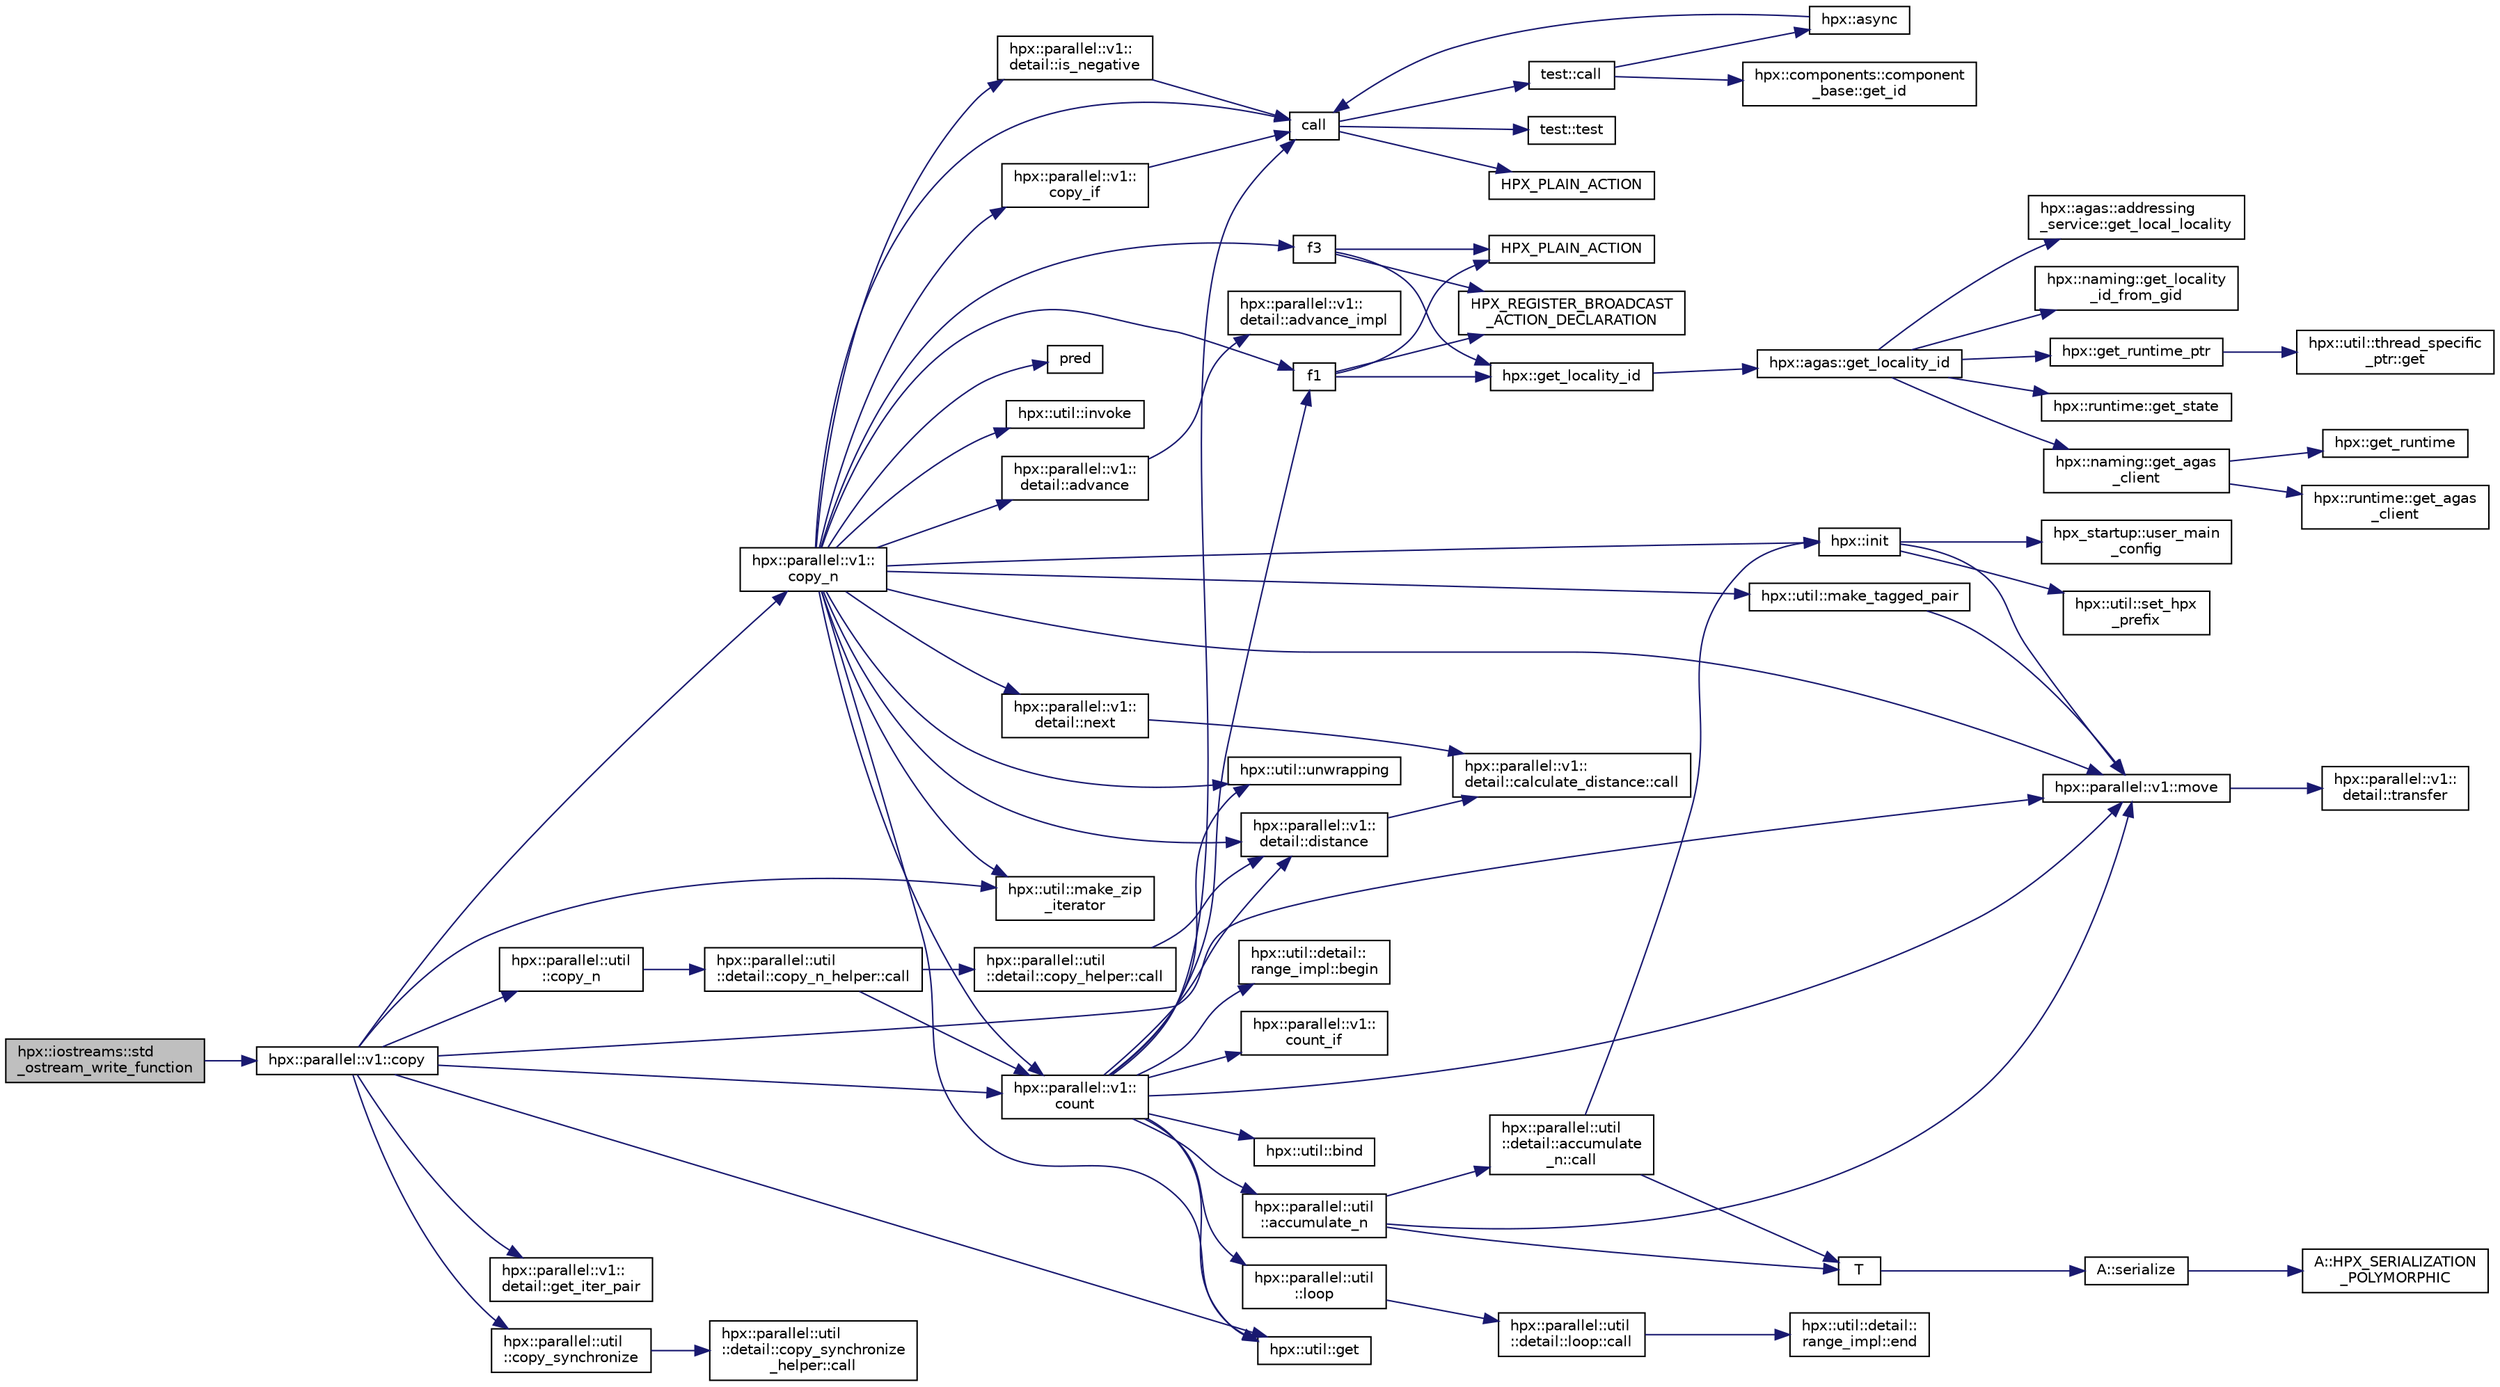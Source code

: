 digraph "hpx::iostreams::std_ostream_write_function"
{
  edge [fontname="Helvetica",fontsize="10",labelfontname="Helvetica",labelfontsize="10"];
  node [fontname="Helvetica",fontsize="10",shape=record];
  rankdir="LR";
  Node736 [label="hpx::iostreams::std\l_ostream_write_function",height=0.2,width=0.4,color="black", fillcolor="grey75", style="filled", fontcolor="black"];
  Node736 -> Node737 [color="midnightblue",fontsize="10",style="solid",fontname="Helvetica"];
  Node737 [label="hpx::parallel::v1::copy",height=0.2,width=0.4,color="black", fillcolor="white", style="filled",URL="$db/db9/namespacehpx_1_1parallel_1_1v1.html#a502f993845638113034b4a1629b7a3c7"];
  Node737 -> Node738 [color="midnightblue",fontsize="10",style="solid",fontname="Helvetica"];
  Node738 [label="hpx::parallel::v1::\lcopy_n",height=0.2,width=0.4,color="black", fillcolor="white", style="filled",URL="$db/db9/namespacehpx_1_1parallel_1_1v1.html#a62b381b00123e950f7cd81ae9b16c4a6"];
  Node738 -> Node739 [color="midnightblue",fontsize="10",style="solid",fontname="Helvetica"];
  Node739 [label="hpx::util::make_tagged_pair",height=0.2,width=0.4,color="black", fillcolor="white", style="filled",URL="$df/dad/namespacehpx_1_1util.html#afa71e8b7f4f559051a5ff14a508c543c"];
  Node739 -> Node740 [color="midnightblue",fontsize="10",style="solid",fontname="Helvetica"];
  Node740 [label="hpx::parallel::v1::move",height=0.2,width=0.4,color="black", fillcolor="white", style="filled",URL="$db/db9/namespacehpx_1_1parallel_1_1v1.html#aa7c4ede081ce786c9d1eb1adff495cfc"];
  Node740 -> Node741 [color="midnightblue",fontsize="10",style="solid",fontname="Helvetica"];
  Node741 [label="hpx::parallel::v1::\ldetail::transfer",height=0.2,width=0.4,color="black", fillcolor="white", style="filled",URL="$d2/ddd/namespacehpx_1_1parallel_1_1v1_1_1detail.html#ab1b56a05e1885ca7cc7ffa1804dd2f3c"];
  Node738 -> Node742 [color="midnightblue",fontsize="10",style="solid",fontname="Helvetica"];
  Node742 [label="hpx::parallel::v1::\ldetail::is_negative",height=0.2,width=0.4,color="black", fillcolor="white", style="filled",URL="$d2/ddd/namespacehpx_1_1parallel_1_1v1_1_1detail.html#adf2e40fc4b20ad0fd442ee3118a4d527"];
  Node742 -> Node743 [color="midnightblue",fontsize="10",style="solid",fontname="Helvetica"];
  Node743 [label="call",height=0.2,width=0.4,color="black", fillcolor="white", style="filled",URL="$d2/d67/promise__1620_8cpp.html#a58357f0b82bc761e1d0b9091ed563a70"];
  Node743 -> Node744 [color="midnightblue",fontsize="10",style="solid",fontname="Helvetica"];
  Node744 [label="test::test",height=0.2,width=0.4,color="black", fillcolor="white", style="filled",URL="$d8/d89/structtest.html#ab42d5ece712d716b04cb3f686f297a26"];
  Node743 -> Node745 [color="midnightblue",fontsize="10",style="solid",fontname="Helvetica"];
  Node745 [label="HPX_PLAIN_ACTION",height=0.2,width=0.4,color="black", fillcolor="white", style="filled",URL="$d2/d67/promise__1620_8cpp.html#ab96aab827a4b1fcaf66cfe0ba83fef23"];
  Node743 -> Node746 [color="midnightblue",fontsize="10",style="solid",fontname="Helvetica"];
  Node746 [label="test::call",height=0.2,width=0.4,color="black", fillcolor="white", style="filled",URL="$d8/d89/structtest.html#aeb29e7ed6518b9426ccf1344c52620ae"];
  Node746 -> Node747 [color="midnightblue",fontsize="10",style="solid",fontname="Helvetica"];
  Node747 [label="hpx::async",height=0.2,width=0.4,color="black", fillcolor="white", style="filled",URL="$d8/d83/namespacehpx.html#acb7d8e37b73b823956ce144f9a57eaa4"];
  Node747 -> Node743 [color="midnightblue",fontsize="10",style="solid",fontname="Helvetica"];
  Node746 -> Node748 [color="midnightblue",fontsize="10",style="solid",fontname="Helvetica"];
  Node748 [label="hpx::components::component\l_base::get_id",height=0.2,width=0.4,color="black", fillcolor="white", style="filled",URL="$d2/de6/classhpx_1_1components_1_1component__base.html#a4c8fd93514039bdf01c48d66d82b19cd"];
  Node738 -> Node749 [color="midnightblue",fontsize="10",style="solid",fontname="Helvetica"];
  Node749 [label="hpx::util::get",height=0.2,width=0.4,color="black", fillcolor="white", style="filled",URL="$df/dad/namespacehpx_1_1util.html#a5cbd3c41f03f4d4acaedaa4777e3cc02"];
  Node738 -> Node743 [color="midnightblue",fontsize="10",style="solid",fontname="Helvetica"];
  Node738 -> Node750 [color="midnightblue",fontsize="10",style="solid",fontname="Helvetica"];
  Node750 [label="pred",height=0.2,width=0.4,color="black", fillcolor="white", style="filled",URL="$dc/d8b/cxx11__std__thread_8cpp.html#a31ff3168522b47b050989c5e07dd8408"];
  Node738 -> Node751 [color="midnightblue",fontsize="10",style="solid",fontname="Helvetica"];
  Node751 [label="hpx::util::invoke",height=0.2,width=0.4,color="black", fillcolor="white", style="filled",URL="$df/dad/namespacehpx_1_1util.html#a9ed3f52b36e725e476dbf5099134ed3d"];
  Node738 -> Node752 [color="midnightblue",fontsize="10",style="solid",fontname="Helvetica"];
  Node752 [label="hpx::parallel::v1::\lcopy_if",height=0.2,width=0.4,color="black", fillcolor="white", style="filled",URL="$db/db9/namespacehpx_1_1parallel_1_1v1.html#a9a749519e8f71f886d23aecb6ceaaf8a"];
  Node752 -> Node743 [color="midnightblue",fontsize="10",style="solid",fontname="Helvetica"];
  Node738 -> Node753 [color="midnightblue",fontsize="10",style="solid",fontname="Helvetica"];
  Node753 [label="hpx::parallel::v1::\lcount",height=0.2,width=0.4,color="black", fillcolor="white", style="filled",URL="$db/db9/namespacehpx_1_1parallel_1_1v1.html#a19d058114a2bd44801aab4176b188e23"];
  Node753 -> Node754 [color="midnightblue",fontsize="10",style="solid",fontname="Helvetica"];
  Node754 [label="hpx::parallel::v1::\lcount_if",height=0.2,width=0.4,color="black", fillcolor="white", style="filled",URL="$db/db9/namespacehpx_1_1parallel_1_1v1.html#ad836ff017ec208c2d6388a9b47b05ce0"];
  Node753 -> Node755 [color="midnightblue",fontsize="10",style="solid",fontname="Helvetica"];
  Node755 [label="f1",height=0.2,width=0.4,color="black", fillcolor="white", style="filled",URL="$d8/d8b/broadcast_8cpp.html#a1751fbd41f2529b84514a9dbd767959a"];
  Node755 -> Node756 [color="midnightblue",fontsize="10",style="solid",fontname="Helvetica"];
  Node756 [label="hpx::get_locality_id",height=0.2,width=0.4,color="black", fillcolor="white", style="filled",URL="$d8/d83/namespacehpx.html#a158d7c54a657bb364c1704033010697b",tooltip="Return the number of the locality this function is being called from. "];
  Node756 -> Node757 [color="midnightblue",fontsize="10",style="solid",fontname="Helvetica"];
  Node757 [label="hpx::agas::get_locality_id",height=0.2,width=0.4,color="black", fillcolor="white", style="filled",URL="$dc/d54/namespacehpx_1_1agas.html#a491cc2ddecdf0f1a9129900caa6a4d3e"];
  Node757 -> Node758 [color="midnightblue",fontsize="10",style="solid",fontname="Helvetica"];
  Node758 [label="hpx::get_runtime_ptr",height=0.2,width=0.4,color="black", fillcolor="white", style="filled",URL="$d8/d83/namespacehpx.html#af29daf2bb3e01b4d6495a1742b6cce64"];
  Node758 -> Node759 [color="midnightblue",fontsize="10",style="solid",fontname="Helvetica"];
  Node759 [label="hpx::util::thread_specific\l_ptr::get",height=0.2,width=0.4,color="black", fillcolor="white", style="filled",URL="$d4/d4c/structhpx_1_1util_1_1thread__specific__ptr.html#a3b27d8520710478aa41d1f74206bdba9"];
  Node757 -> Node760 [color="midnightblue",fontsize="10",style="solid",fontname="Helvetica"];
  Node760 [label="hpx::runtime::get_state",height=0.2,width=0.4,color="black", fillcolor="white", style="filled",URL="$d0/d7b/classhpx_1_1runtime.html#ab405f80e060dac95d624520f38b0524c"];
  Node757 -> Node761 [color="midnightblue",fontsize="10",style="solid",fontname="Helvetica"];
  Node761 [label="hpx::naming::get_agas\l_client",height=0.2,width=0.4,color="black", fillcolor="white", style="filled",URL="$d4/dc9/namespacehpx_1_1naming.html#a0408fffd5d34b620712a801b0ae3b032"];
  Node761 -> Node762 [color="midnightblue",fontsize="10",style="solid",fontname="Helvetica"];
  Node762 [label="hpx::get_runtime",height=0.2,width=0.4,color="black", fillcolor="white", style="filled",URL="$d8/d83/namespacehpx.html#aef902cc6c7dd3b9fbadf34d1e850a070"];
  Node761 -> Node763 [color="midnightblue",fontsize="10",style="solid",fontname="Helvetica"];
  Node763 [label="hpx::runtime::get_agas\l_client",height=0.2,width=0.4,color="black", fillcolor="white", style="filled",URL="$d0/d7b/classhpx_1_1runtime.html#aeb5dddd30d6b9861669af8ad44d1a96a"];
  Node757 -> Node764 [color="midnightblue",fontsize="10",style="solid",fontname="Helvetica"];
  Node764 [label="hpx::agas::addressing\l_service::get_local_locality",height=0.2,width=0.4,color="black", fillcolor="white", style="filled",URL="$db/d58/structhpx_1_1agas_1_1addressing__service.html#ab52c19a37c2a7a006c6c15f90ad0539c"];
  Node757 -> Node765 [color="midnightblue",fontsize="10",style="solid",fontname="Helvetica"];
  Node765 [label="hpx::naming::get_locality\l_id_from_gid",height=0.2,width=0.4,color="black", fillcolor="white", style="filled",URL="$d4/dc9/namespacehpx_1_1naming.html#a7fd43037784560bd04fda9b49e33529f"];
  Node755 -> Node766 [color="midnightblue",fontsize="10",style="solid",fontname="Helvetica"];
  Node766 [label="HPX_PLAIN_ACTION",height=0.2,width=0.4,color="black", fillcolor="white", style="filled",URL="$d8/d8b/broadcast_8cpp.html#a19685a0394ce6a99351f7a679f6eeefc"];
  Node755 -> Node767 [color="midnightblue",fontsize="10",style="solid",fontname="Helvetica"];
  Node767 [label="HPX_REGISTER_BROADCAST\l_ACTION_DECLARATION",height=0.2,width=0.4,color="black", fillcolor="white", style="filled",URL="$d7/d38/addressing__service_8cpp.html#a573d764d9cb34eec46a4bdffcf07875f"];
  Node753 -> Node768 [color="midnightblue",fontsize="10",style="solid",fontname="Helvetica"];
  Node768 [label="hpx::parallel::util\l::loop",height=0.2,width=0.4,color="black", fillcolor="white", style="filled",URL="$df/dc6/namespacehpx_1_1parallel_1_1util.html#a3f434e00f42929aac85debb8c5782213"];
  Node768 -> Node769 [color="midnightblue",fontsize="10",style="solid",fontname="Helvetica"];
  Node769 [label="hpx::parallel::util\l::detail::loop::call",height=0.2,width=0.4,color="black", fillcolor="white", style="filled",URL="$da/d06/structhpx_1_1parallel_1_1util_1_1detail_1_1loop.html#a5c5e8dbda782f09cdb7bc2509e3bf09e"];
  Node769 -> Node770 [color="midnightblue",fontsize="10",style="solid",fontname="Helvetica"];
  Node770 [label="hpx::util::detail::\lrange_impl::end",height=0.2,width=0.4,color="black", fillcolor="white", style="filled",URL="$d4/d4a/namespacehpx_1_1util_1_1detail_1_1range__impl.html#afb2ea48b0902f52ee4d8b764807b4316"];
  Node753 -> Node771 [color="midnightblue",fontsize="10",style="solid",fontname="Helvetica"];
  Node771 [label="hpx::util::bind",height=0.2,width=0.4,color="black", fillcolor="white", style="filled",URL="$df/dad/namespacehpx_1_1util.html#ad844caedf82a0173d6909d910c3e48c6"];
  Node753 -> Node740 [color="midnightblue",fontsize="10",style="solid",fontname="Helvetica"];
  Node753 -> Node749 [color="midnightblue",fontsize="10",style="solid",fontname="Helvetica"];
  Node753 -> Node743 [color="midnightblue",fontsize="10",style="solid",fontname="Helvetica"];
  Node753 -> Node772 [color="midnightblue",fontsize="10",style="solid",fontname="Helvetica"];
  Node772 [label="hpx::parallel::v1::\ldetail::distance",height=0.2,width=0.4,color="black", fillcolor="white", style="filled",URL="$d2/ddd/namespacehpx_1_1parallel_1_1v1_1_1detail.html#a6bea3c6a5f470cad11f27ee6bab4a33f"];
  Node772 -> Node773 [color="midnightblue",fontsize="10",style="solid",fontname="Helvetica"];
  Node773 [label="hpx::parallel::v1::\ldetail::calculate_distance::call",height=0.2,width=0.4,color="black", fillcolor="white", style="filled",URL="$db/dfa/structhpx_1_1parallel_1_1v1_1_1detail_1_1calculate__distance.html#a950a6627830a7d019ac0e734b0a447bf"];
  Node753 -> Node774 [color="midnightblue",fontsize="10",style="solid",fontname="Helvetica"];
  Node774 [label="hpx::util::unwrapping",height=0.2,width=0.4,color="black", fillcolor="white", style="filled",URL="$df/dad/namespacehpx_1_1util.html#a7529d9ac687684c33403cdd1f9cef8e4"];
  Node753 -> Node775 [color="midnightblue",fontsize="10",style="solid",fontname="Helvetica"];
  Node775 [label="hpx::parallel::util\l::accumulate_n",height=0.2,width=0.4,color="black", fillcolor="white", style="filled",URL="$df/dc6/namespacehpx_1_1parallel_1_1util.html#af19f9a2722f97c2247ea5d0dbb5e2d25"];
  Node775 -> Node776 [color="midnightblue",fontsize="10",style="solid",fontname="Helvetica"];
  Node776 [label="hpx::parallel::util\l::detail::accumulate\l_n::call",height=0.2,width=0.4,color="black", fillcolor="white", style="filled",URL="$d8/d3b/structhpx_1_1parallel_1_1util_1_1detail_1_1accumulate__n.html#a765aceb8ab313fc92f7c4aaf70ccca8f"];
  Node776 -> Node777 [color="midnightblue",fontsize="10",style="solid",fontname="Helvetica"];
  Node777 [label="hpx::init",height=0.2,width=0.4,color="black", fillcolor="white", style="filled",URL="$d8/d83/namespacehpx.html#a3c694ea960b47c56b33351ba16e3d76b",tooltip="Main entry point for launching the HPX runtime system. "];
  Node777 -> Node778 [color="midnightblue",fontsize="10",style="solid",fontname="Helvetica"];
  Node778 [label="hpx::util::set_hpx\l_prefix",height=0.2,width=0.4,color="black", fillcolor="white", style="filled",URL="$df/dad/namespacehpx_1_1util.html#ae40a23c1ba0a48d9304dcf717a95793e"];
  Node777 -> Node779 [color="midnightblue",fontsize="10",style="solid",fontname="Helvetica"];
  Node779 [label="hpx_startup::user_main\l_config",height=0.2,width=0.4,color="black", fillcolor="white", style="filled",URL="$d3/dd2/namespacehpx__startup.html#aaac571d88bd3912a4225a23eb3261637"];
  Node777 -> Node740 [color="midnightblue",fontsize="10",style="solid",fontname="Helvetica"];
  Node776 -> Node780 [color="midnightblue",fontsize="10",style="solid",fontname="Helvetica"];
  Node780 [label="T",height=0.2,width=0.4,color="black", fillcolor="white", style="filled",URL="$db/d33/polymorphic__semiintrusive__template_8cpp.html#ad187658f9cb91c1312b39ae7e896f1ea"];
  Node780 -> Node781 [color="midnightblue",fontsize="10",style="solid",fontname="Helvetica"];
  Node781 [label="A::serialize",height=0.2,width=0.4,color="black", fillcolor="white", style="filled",URL="$d7/da0/struct_a.html#a5f5c287cf471e274ed9dda0da1592212"];
  Node781 -> Node782 [color="midnightblue",fontsize="10",style="solid",fontname="Helvetica"];
  Node782 [label="A::HPX_SERIALIZATION\l_POLYMORPHIC",height=0.2,width=0.4,color="black", fillcolor="white", style="filled",URL="$d7/da0/struct_a.html#ada978cc156cebbafddb1f3aa4c01918c"];
  Node775 -> Node740 [color="midnightblue",fontsize="10",style="solid",fontname="Helvetica"];
  Node775 -> Node780 [color="midnightblue",fontsize="10",style="solid",fontname="Helvetica"];
  Node753 -> Node783 [color="midnightblue",fontsize="10",style="solid",fontname="Helvetica"];
  Node783 [label="hpx::util::detail::\lrange_impl::begin",height=0.2,width=0.4,color="black", fillcolor="white", style="filled",URL="$d4/d4a/namespacehpx_1_1util_1_1detail_1_1range__impl.html#a31e165df2b865cdd961f35ce938db41a"];
  Node738 -> Node772 [color="midnightblue",fontsize="10",style="solid",fontname="Helvetica"];
  Node738 -> Node777 [color="midnightblue",fontsize="10",style="solid",fontname="Helvetica"];
  Node738 -> Node784 [color="midnightblue",fontsize="10",style="solid",fontname="Helvetica"];
  Node784 [label="hpx::util::make_zip\l_iterator",height=0.2,width=0.4,color="black", fillcolor="white", style="filled",URL="$df/dad/namespacehpx_1_1util.html#a2f68369b316e5699be2c81c04e3ee209"];
  Node738 -> Node755 [color="midnightblue",fontsize="10",style="solid",fontname="Helvetica"];
  Node738 -> Node785 [color="midnightblue",fontsize="10",style="solid",fontname="Helvetica"];
  Node785 [label="f3",height=0.2,width=0.4,color="black", fillcolor="white", style="filled",URL="$d8/d8b/broadcast_8cpp.html#a9bac347cb7dd97427ecd2dd58525b646"];
  Node785 -> Node756 [color="midnightblue",fontsize="10",style="solid",fontname="Helvetica"];
  Node785 -> Node766 [color="midnightblue",fontsize="10",style="solid",fontname="Helvetica"];
  Node785 -> Node767 [color="midnightblue",fontsize="10",style="solid",fontname="Helvetica"];
  Node738 -> Node786 [color="midnightblue",fontsize="10",style="solid",fontname="Helvetica"];
  Node786 [label="hpx::parallel::v1::\ldetail::next",height=0.2,width=0.4,color="black", fillcolor="white", style="filled",URL="$d2/ddd/namespacehpx_1_1parallel_1_1v1_1_1detail.html#a0a6696d8c17a32b8ebfaa496b9ab3332"];
  Node786 -> Node773 [color="midnightblue",fontsize="10",style="solid",fontname="Helvetica"];
  Node738 -> Node787 [color="midnightblue",fontsize="10",style="solid",fontname="Helvetica"];
  Node787 [label="hpx::parallel::v1::\ldetail::advance",height=0.2,width=0.4,color="black", fillcolor="white", style="filled",URL="$d2/ddd/namespacehpx_1_1parallel_1_1v1_1_1detail.html#ad9fca7bce7b3e3c32302967ffc1fb4a4"];
  Node787 -> Node788 [color="midnightblue",fontsize="10",style="solid",fontname="Helvetica"];
  Node788 [label="hpx::parallel::v1::\ldetail::advance_impl",height=0.2,width=0.4,color="black", fillcolor="white", style="filled",URL="$d2/ddd/namespacehpx_1_1parallel_1_1v1_1_1detail.html#ad4fa62ca115927187e4063b65ee5f317"];
  Node738 -> Node740 [color="midnightblue",fontsize="10",style="solid",fontname="Helvetica"];
  Node738 -> Node774 [color="midnightblue",fontsize="10",style="solid",fontname="Helvetica"];
  Node737 -> Node753 [color="midnightblue",fontsize="10",style="solid",fontname="Helvetica"];
  Node737 -> Node789 [color="midnightblue",fontsize="10",style="solid",fontname="Helvetica"];
  Node789 [label="hpx::parallel::util\l::copy_n",height=0.2,width=0.4,color="black", fillcolor="white", style="filled",URL="$df/dc6/namespacehpx_1_1parallel_1_1util.html#ab30b19e9d50f04c88be6cb7408c82987"];
  Node789 -> Node790 [color="midnightblue",fontsize="10",style="solid",fontname="Helvetica"];
  Node790 [label="hpx::parallel::util\l::detail::copy_n_helper::call",height=0.2,width=0.4,color="black", fillcolor="white", style="filled",URL="$de/d50/structhpx_1_1parallel_1_1util_1_1detail_1_1copy__n__helper.html#ae283ae8df16258386dd2aa4d58d4df8e"];
  Node790 -> Node753 [color="midnightblue",fontsize="10",style="solid",fontname="Helvetica"];
  Node790 -> Node791 [color="midnightblue",fontsize="10",style="solid",fontname="Helvetica"];
  Node791 [label="hpx::parallel::util\l::detail::copy_helper::call",height=0.2,width=0.4,color="black", fillcolor="white", style="filled",URL="$db/d59/structhpx_1_1parallel_1_1util_1_1detail_1_1copy__helper.html#ac801832edc0b6a84595880bb4613cb60"];
  Node791 -> Node772 [color="midnightblue",fontsize="10",style="solid",fontname="Helvetica"];
  Node737 -> Node792 [color="midnightblue",fontsize="10",style="solid",fontname="Helvetica"];
  Node792 [label="hpx::parallel::v1::\ldetail::get_iter_pair",height=0.2,width=0.4,color="black", fillcolor="white", style="filled",URL="$d2/ddd/namespacehpx_1_1parallel_1_1v1_1_1detail.html#ac4d3c2918035705998b9b049c5440119"];
  Node737 -> Node784 [color="midnightblue",fontsize="10",style="solid",fontname="Helvetica"];
  Node737 -> Node749 [color="midnightblue",fontsize="10",style="solid",fontname="Helvetica"];
  Node737 -> Node793 [color="midnightblue",fontsize="10",style="solid",fontname="Helvetica"];
  Node793 [label="hpx::parallel::util\l::copy_synchronize",height=0.2,width=0.4,color="black", fillcolor="white", style="filled",URL="$df/dc6/namespacehpx_1_1parallel_1_1util.html#ad33c06f9b1fc663f33b9fb189390e71b"];
  Node793 -> Node794 [color="midnightblue",fontsize="10",style="solid",fontname="Helvetica"];
  Node794 [label="hpx::parallel::util\l::detail::copy_synchronize\l_helper::call",height=0.2,width=0.4,color="black", fillcolor="white", style="filled",URL="$d7/d41/structhpx_1_1parallel_1_1util_1_1detail_1_1copy__synchronize__helper.html#a7c8e8c72844a8fd415b6b3517cc1a224"];
  Node737 -> Node740 [color="midnightblue",fontsize="10",style="solid",fontname="Helvetica"];
}
